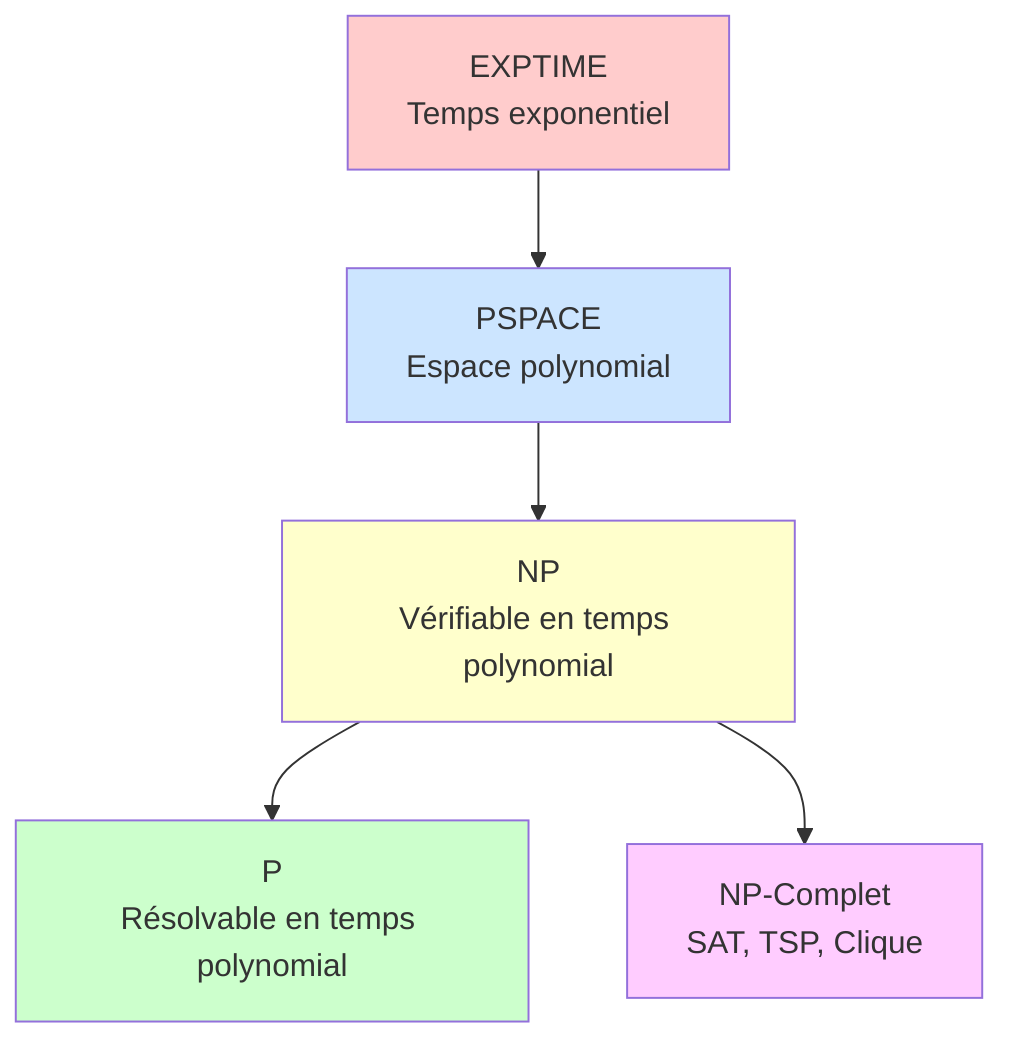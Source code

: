 graph TB
    EXPTIME["EXPTIME<br/>Temps exponentiel"]
    PSPACE["PSPACE<br/>Espace polynomial"]
    NP["NP<br/>Vérifiable en temps polynomial"]
    P["P<br/>Résolvable en temps polynomial"]
    NPC["NP-Complet<br/>SAT, TSP, Clique"]
    
    EXPTIME --> PSPACE
    PSPACE --> NP
    NP --> P
    NP --> NPC
    
    style EXPTIME fill:#ffcccc
    style PSPACE fill:#cce5ff
    style NP fill:#ffffcc
    style P fill:#ccffcc
    style NPC fill:#ffccff